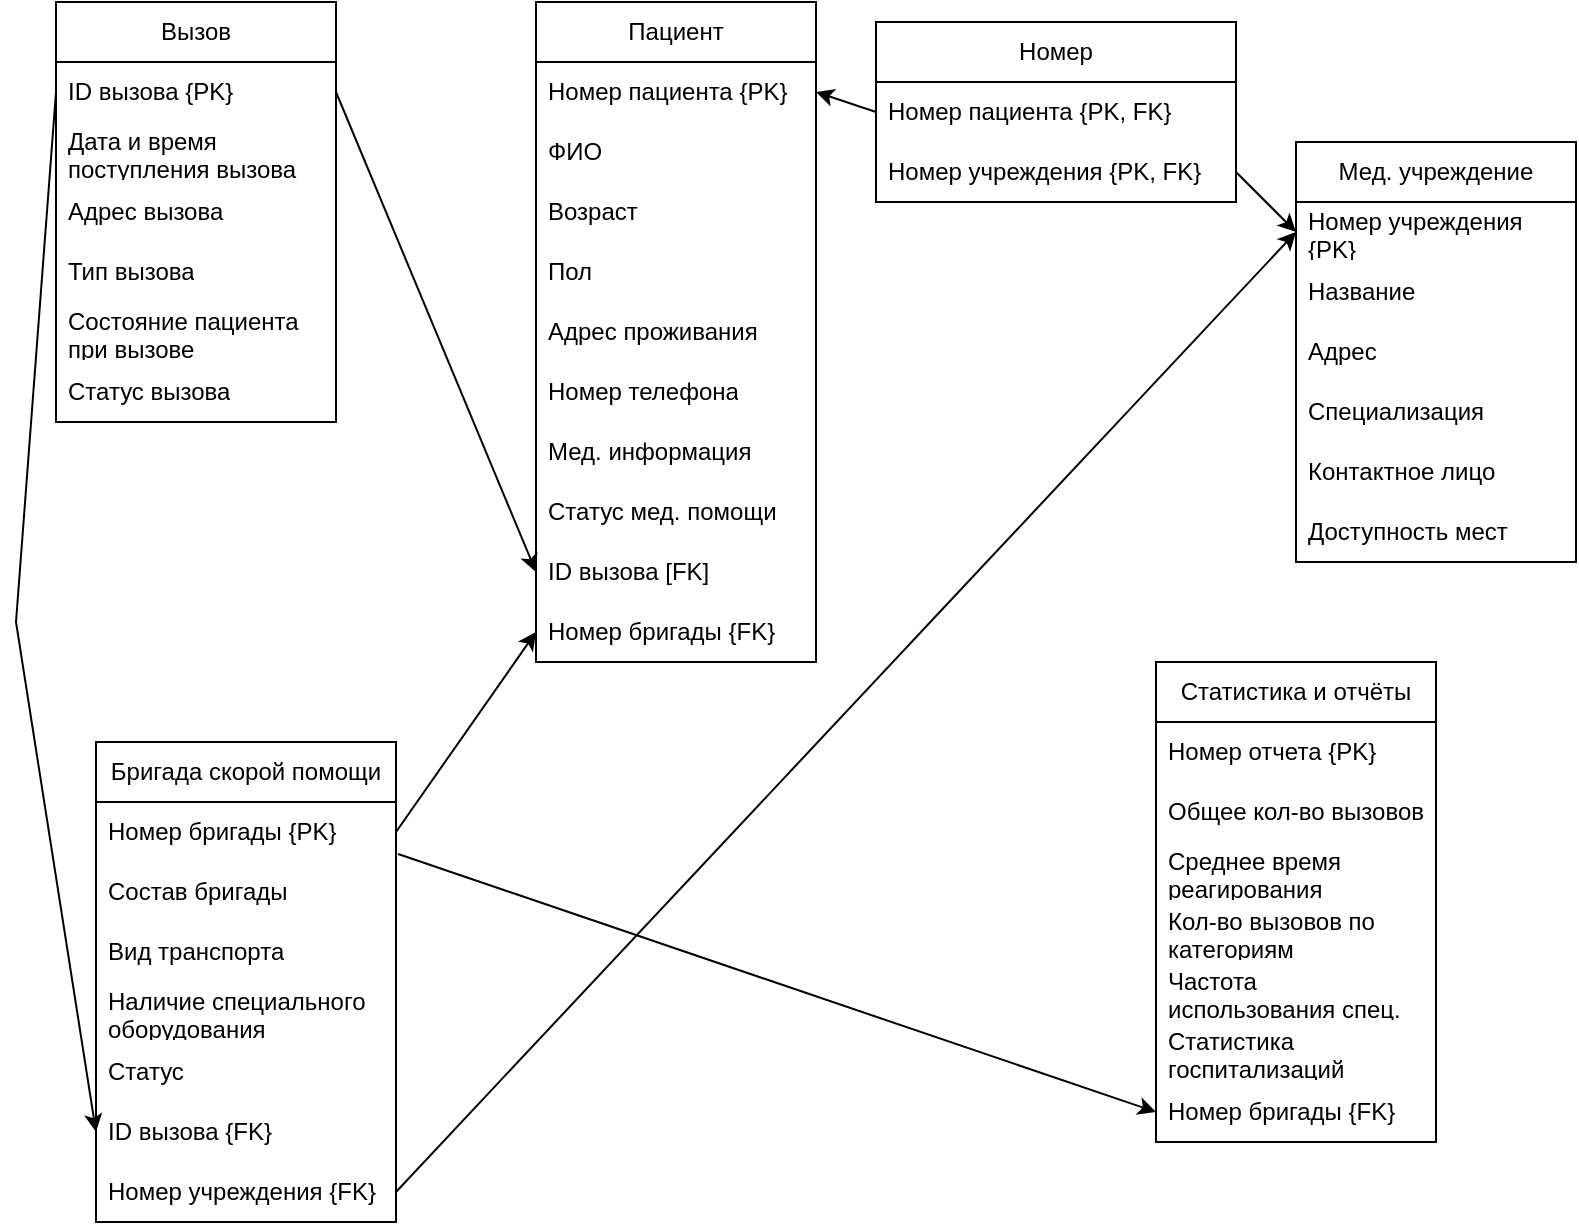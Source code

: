 <mxfile version="24.7.16">
  <diagram name="Страница — 1" id="pfIR4W9nzXt2r0haqiC9">
    <mxGraphModel dx="1200" dy="642" grid="1" gridSize="10" guides="1" tooltips="1" connect="1" arrows="1" fold="1" page="1" pageScale="1" pageWidth="827" pageHeight="1169" math="0" shadow="0">
      <root>
        <mxCell id="0" />
        <mxCell id="1" parent="0" />
        <mxCell id="OLFtVjzNPOQn5bA54bC7-1" value="Вызов" style="swimlane;fontStyle=0;childLayout=stackLayout;horizontal=1;startSize=30;horizontalStack=0;resizeParent=1;resizeParentMax=0;resizeLast=0;collapsible=1;marginBottom=0;whiteSpace=wrap;html=1;" parent="1" vertex="1">
          <mxGeometry x="40" y="10" width="140" height="210" as="geometry" />
        </mxCell>
        <mxCell id="OLFtVjzNPOQn5bA54bC7-2" value="ID вызова {PK}" style="text;strokeColor=none;fillColor=none;align=left;verticalAlign=middle;spacingLeft=4;spacingRight=4;overflow=hidden;points=[[0,0.5],[1,0.5]];portConstraint=eastwest;rotatable=0;whiteSpace=wrap;html=1;" parent="OLFtVjzNPOQn5bA54bC7-1" vertex="1">
          <mxGeometry y="30" width="140" height="30" as="geometry" />
        </mxCell>
        <mxCell id="OLFtVjzNPOQn5bA54bC7-3" value="Дата и время поступления вызова" style="text;strokeColor=none;fillColor=none;align=left;verticalAlign=middle;spacingLeft=4;spacingRight=4;overflow=hidden;points=[[0,0.5],[1,0.5]];portConstraint=eastwest;rotatable=0;whiteSpace=wrap;html=1;" parent="OLFtVjzNPOQn5bA54bC7-1" vertex="1">
          <mxGeometry y="60" width="140" height="30" as="geometry" />
        </mxCell>
        <mxCell id="OLFtVjzNPOQn5bA54bC7-4" value="Адрес вызова" style="text;strokeColor=none;fillColor=none;align=left;verticalAlign=middle;spacingLeft=4;spacingRight=4;overflow=hidden;points=[[0,0.5],[1,0.5]];portConstraint=eastwest;rotatable=0;whiteSpace=wrap;html=1;" parent="OLFtVjzNPOQn5bA54bC7-1" vertex="1">
          <mxGeometry y="90" width="140" height="30" as="geometry" />
        </mxCell>
        <mxCell id="OLFtVjzNPOQn5bA54bC7-5" value="Тип вызова" style="text;strokeColor=none;fillColor=none;align=left;verticalAlign=middle;spacingLeft=4;spacingRight=4;overflow=hidden;points=[[0,0.5],[1,0.5]];portConstraint=eastwest;rotatable=0;whiteSpace=wrap;html=1;" parent="OLFtVjzNPOQn5bA54bC7-1" vertex="1">
          <mxGeometry y="120" width="140" height="30" as="geometry" />
        </mxCell>
        <mxCell id="OLFtVjzNPOQn5bA54bC7-6" value="Состояние пациента при вызове" style="text;strokeColor=none;fillColor=none;align=left;verticalAlign=middle;spacingLeft=4;spacingRight=4;overflow=hidden;points=[[0,0.5],[1,0.5]];portConstraint=eastwest;rotatable=0;whiteSpace=wrap;html=1;" parent="OLFtVjzNPOQn5bA54bC7-1" vertex="1">
          <mxGeometry y="150" width="140" height="30" as="geometry" />
        </mxCell>
        <mxCell id="OLFtVjzNPOQn5bA54bC7-7" value="Статус вызова" style="text;strokeColor=none;fillColor=none;align=left;verticalAlign=middle;spacingLeft=4;spacingRight=4;overflow=hidden;points=[[0,0.5],[1,0.5]];portConstraint=eastwest;rotatable=0;whiteSpace=wrap;html=1;" parent="OLFtVjzNPOQn5bA54bC7-1" vertex="1">
          <mxGeometry y="180" width="140" height="30" as="geometry" />
        </mxCell>
        <mxCell id="OLFtVjzNPOQn5bA54bC7-8" value="Пациент" style="swimlane;fontStyle=0;childLayout=stackLayout;horizontal=1;startSize=30;horizontalStack=0;resizeParent=1;resizeParentMax=0;resizeLast=0;collapsible=1;marginBottom=0;whiteSpace=wrap;html=1;" parent="1" vertex="1">
          <mxGeometry x="280" y="10" width="140" height="330" as="geometry" />
        </mxCell>
        <mxCell id="OLFtVjzNPOQn5bA54bC7-30" value="Номер пациента {PK}" style="text;strokeColor=none;fillColor=none;align=left;verticalAlign=middle;spacingLeft=4;spacingRight=4;overflow=hidden;points=[[0,0.5],[1,0.5]];portConstraint=eastwest;rotatable=0;whiteSpace=wrap;html=1;" parent="OLFtVjzNPOQn5bA54bC7-8" vertex="1">
          <mxGeometry y="30" width="140" height="30" as="geometry" />
        </mxCell>
        <mxCell id="OLFtVjzNPOQn5bA54bC7-9" value="ФИО" style="text;strokeColor=none;fillColor=none;align=left;verticalAlign=middle;spacingLeft=4;spacingRight=4;overflow=hidden;points=[[0,0.5],[1,0.5]];portConstraint=eastwest;rotatable=0;whiteSpace=wrap;html=1;" parent="OLFtVjzNPOQn5bA54bC7-8" vertex="1">
          <mxGeometry y="60" width="140" height="30" as="geometry" />
        </mxCell>
        <mxCell id="OLFtVjzNPOQn5bA54bC7-10" value="Возраст" style="text;strokeColor=none;fillColor=none;align=left;verticalAlign=middle;spacingLeft=4;spacingRight=4;overflow=hidden;points=[[0,0.5],[1,0.5]];portConstraint=eastwest;rotatable=0;whiteSpace=wrap;html=1;" parent="OLFtVjzNPOQn5bA54bC7-8" vertex="1">
          <mxGeometry y="90" width="140" height="30" as="geometry" />
        </mxCell>
        <mxCell id="OLFtVjzNPOQn5bA54bC7-11" value="Пол" style="text;strokeColor=none;fillColor=none;align=left;verticalAlign=middle;spacingLeft=4;spacingRight=4;overflow=hidden;points=[[0,0.5],[1,0.5]];portConstraint=eastwest;rotatable=0;whiteSpace=wrap;html=1;" parent="OLFtVjzNPOQn5bA54bC7-8" vertex="1">
          <mxGeometry y="120" width="140" height="30" as="geometry" />
        </mxCell>
        <mxCell id="OLFtVjzNPOQn5bA54bC7-12" value="Адрес проживания" style="text;strokeColor=none;fillColor=none;align=left;verticalAlign=middle;spacingLeft=4;spacingRight=4;overflow=hidden;points=[[0,0.5],[1,0.5]];portConstraint=eastwest;rotatable=0;whiteSpace=wrap;html=1;" parent="OLFtVjzNPOQn5bA54bC7-8" vertex="1">
          <mxGeometry y="150" width="140" height="30" as="geometry" />
        </mxCell>
        <mxCell id="OLFtVjzNPOQn5bA54bC7-13" value="Номер телефона" style="text;strokeColor=none;fillColor=none;align=left;verticalAlign=middle;spacingLeft=4;spacingRight=4;overflow=hidden;points=[[0,0.5],[1,0.5]];portConstraint=eastwest;rotatable=0;whiteSpace=wrap;html=1;" parent="OLFtVjzNPOQn5bA54bC7-8" vertex="1">
          <mxGeometry y="180" width="140" height="30" as="geometry" />
        </mxCell>
        <mxCell id="OLFtVjzNPOQn5bA54bC7-14" value="Мед. информация" style="text;strokeColor=none;fillColor=none;align=left;verticalAlign=middle;spacingLeft=4;spacingRight=4;overflow=hidden;points=[[0,0.5],[1,0.5]];portConstraint=eastwest;rotatable=0;whiteSpace=wrap;html=1;" parent="OLFtVjzNPOQn5bA54bC7-8" vertex="1">
          <mxGeometry y="210" width="140" height="30" as="geometry" />
        </mxCell>
        <mxCell id="OLFtVjzNPOQn5bA54bC7-16" value="Статус мед. помощи" style="text;strokeColor=none;fillColor=none;align=left;verticalAlign=middle;spacingLeft=4;spacingRight=4;overflow=hidden;points=[[0,0.5],[1,0.5]];portConstraint=eastwest;rotatable=0;whiteSpace=wrap;html=1;" parent="OLFtVjzNPOQn5bA54bC7-8" vertex="1">
          <mxGeometry y="240" width="140" height="30" as="geometry" />
        </mxCell>
        <mxCell id="OT7OU6LyWukCMa7hL1BC-1" value="ID вызова [FK]" style="text;strokeColor=none;fillColor=none;align=left;verticalAlign=middle;spacingLeft=4;spacingRight=4;overflow=hidden;points=[[0,0.5],[1,0.5]];portConstraint=eastwest;rotatable=0;whiteSpace=wrap;html=1;" vertex="1" parent="OLFtVjzNPOQn5bA54bC7-8">
          <mxGeometry y="270" width="140" height="30" as="geometry" />
        </mxCell>
        <mxCell id="OT7OU6LyWukCMa7hL1BC-22" value="Номер бригады {FK}" style="text;strokeColor=none;fillColor=none;align=left;verticalAlign=middle;spacingLeft=4;spacingRight=4;overflow=hidden;points=[[0,0.5],[1,0.5]];portConstraint=eastwest;rotatable=0;whiteSpace=wrap;html=1;" vertex="1" parent="OLFtVjzNPOQn5bA54bC7-8">
          <mxGeometry y="300" width="140" height="30" as="geometry" />
        </mxCell>
        <mxCell id="OLFtVjzNPOQn5bA54bC7-17" value="Бригада скорой помощи" style="swimlane;fontStyle=0;childLayout=stackLayout;horizontal=1;startSize=30;horizontalStack=0;resizeParent=1;resizeParentMax=0;resizeLast=0;collapsible=1;marginBottom=0;whiteSpace=wrap;html=1;" parent="1" vertex="1">
          <mxGeometry x="60" y="380" width="150" height="240" as="geometry" />
        </mxCell>
        <mxCell id="OLFtVjzNPOQn5bA54bC7-18" value="Номер бригады {PK}" style="text;strokeColor=none;fillColor=none;align=left;verticalAlign=middle;spacingLeft=4;spacingRight=4;overflow=hidden;points=[[0,0.5],[1,0.5]];portConstraint=eastwest;rotatable=0;whiteSpace=wrap;html=1;" parent="OLFtVjzNPOQn5bA54bC7-17" vertex="1">
          <mxGeometry y="30" width="150" height="30" as="geometry" />
        </mxCell>
        <mxCell id="OLFtVjzNPOQn5bA54bC7-19" value="Состав бригады" style="text;strokeColor=none;fillColor=none;align=left;verticalAlign=middle;spacingLeft=4;spacingRight=4;overflow=hidden;points=[[0,0.5],[1,0.5]];portConstraint=eastwest;rotatable=0;whiteSpace=wrap;html=1;" parent="OLFtVjzNPOQn5bA54bC7-17" vertex="1">
          <mxGeometry y="60" width="150" height="30" as="geometry" />
        </mxCell>
        <mxCell id="OLFtVjzNPOQn5bA54bC7-20" value="Вид транспорта" style="text;strokeColor=none;fillColor=none;align=left;verticalAlign=middle;spacingLeft=4;spacingRight=4;overflow=hidden;points=[[0,0.5],[1,0.5]];portConstraint=eastwest;rotatable=0;whiteSpace=wrap;html=1;" parent="OLFtVjzNPOQn5bA54bC7-17" vertex="1">
          <mxGeometry y="90" width="150" height="30" as="geometry" />
        </mxCell>
        <mxCell id="OLFtVjzNPOQn5bA54bC7-21" value="Наличие специального оборудования" style="text;strokeColor=none;fillColor=none;align=left;verticalAlign=middle;spacingLeft=4;spacingRight=4;overflow=hidden;points=[[0,0.5],[1,0.5]];portConstraint=eastwest;rotatable=0;whiteSpace=wrap;html=1;" parent="OLFtVjzNPOQn5bA54bC7-17" vertex="1">
          <mxGeometry y="120" width="150" height="30" as="geometry" />
        </mxCell>
        <mxCell id="OLFtVjzNPOQn5bA54bC7-22" value="Статус" style="text;strokeColor=none;fillColor=none;align=left;verticalAlign=middle;spacingLeft=4;spacingRight=4;overflow=hidden;points=[[0,0.5],[1,0.5]];portConstraint=eastwest;rotatable=0;whiteSpace=wrap;html=1;" parent="OLFtVjzNPOQn5bA54bC7-17" vertex="1">
          <mxGeometry y="150" width="150" height="30" as="geometry" />
        </mxCell>
        <mxCell id="OT7OU6LyWukCMa7hL1BC-13" value="ID вызова {FK}" style="text;strokeColor=none;fillColor=none;align=left;verticalAlign=middle;spacingLeft=4;spacingRight=4;overflow=hidden;points=[[0,0.5],[1,0.5]];portConstraint=eastwest;rotatable=0;whiteSpace=wrap;html=1;" vertex="1" parent="OLFtVjzNPOQn5bA54bC7-17">
          <mxGeometry y="180" width="150" height="30" as="geometry" />
        </mxCell>
        <mxCell id="OT7OU6LyWukCMa7hL1BC-21" value="Номер учреждения {FK}" style="text;strokeColor=none;fillColor=none;align=left;verticalAlign=middle;spacingLeft=4;spacingRight=4;overflow=hidden;points=[[0,0.5],[1,0.5]];portConstraint=eastwest;rotatable=0;whiteSpace=wrap;html=1;" vertex="1" parent="OLFtVjzNPOQn5bA54bC7-17">
          <mxGeometry y="210" width="150" height="30" as="geometry" />
        </mxCell>
        <mxCell id="OLFtVjzNPOQn5bA54bC7-23" value="Мед. учреждение" style="swimlane;fontStyle=0;childLayout=stackLayout;horizontal=1;startSize=30;horizontalStack=0;resizeParent=1;resizeParentMax=0;resizeLast=0;collapsible=1;marginBottom=0;whiteSpace=wrap;html=1;" parent="1" vertex="1">
          <mxGeometry x="660" y="80" width="140" height="210" as="geometry" />
        </mxCell>
        <mxCell id="OLFtVjzNPOQn5bA54bC7-29" value="Номер учреждения {PK}" style="text;strokeColor=none;fillColor=none;align=left;verticalAlign=middle;spacingLeft=4;spacingRight=4;overflow=hidden;points=[[0,0.5],[1,0.5]];portConstraint=eastwest;rotatable=0;whiteSpace=wrap;html=1;" parent="OLFtVjzNPOQn5bA54bC7-23" vertex="1">
          <mxGeometry y="30" width="140" height="30" as="geometry" />
        </mxCell>
        <mxCell id="OLFtVjzNPOQn5bA54bC7-24" value="Название" style="text;strokeColor=none;fillColor=none;align=left;verticalAlign=middle;spacingLeft=4;spacingRight=4;overflow=hidden;points=[[0,0.5],[1,0.5]];portConstraint=eastwest;rotatable=0;whiteSpace=wrap;html=1;" parent="OLFtVjzNPOQn5bA54bC7-23" vertex="1">
          <mxGeometry y="60" width="140" height="30" as="geometry" />
        </mxCell>
        <mxCell id="OLFtVjzNPOQn5bA54bC7-25" value="Адрес" style="text;strokeColor=none;fillColor=none;align=left;verticalAlign=middle;spacingLeft=4;spacingRight=4;overflow=hidden;points=[[0,0.5],[1,0.5]];portConstraint=eastwest;rotatable=0;whiteSpace=wrap;html=1;" parent="OLFtVjzNPOQn5bA54bC7-23" vertex="1">
          <mxGeometry y="90" width="140" height="30" as="geometry" />
        </mxCell>
        <mxCell id="OLFtVjzNPOQn5bA54bC7-26" value="Специализация" style="text;strokeColor=none;fillColor=none;align=left;verticalAlign=middle;spacingLeft=4;spacingRight=4;overflow=hidden;points=[[0,0.5],[1,0.5]];portConstraint=eastwest;rotatable=0;whiteSpace=wrap;html=1;" parent="OLFtVjzNPOQn5bA54bC7-23" vertex="1">
          <mxGeometry y="120" width="140" height="30" as="geometry" />
        </mxCell>
        <mxCell id="OLFtVjzNPOQn5bA54bC7-27" value="Контактное лицо" style="text;strokeColor=none;fillColor=none;align=left;verticalAlign=middle;spacingLeft=4;spacingRight=4;overflow=hidden;points=[[0,0.5],[1,0.5]];portConstraint=eastwest;rotatable=0;whiteSpace=wrap;html=1;" parent="OLFtVjzNPOQn5bA54bC7-23" vertex="1">
          <mxGeometry y="150" width="140" height="30" as="geometry" />
        </mxCell>
        <mxCell id="OLFtVjzNPOQn5bA54bC7-28" value="Доступность мест" style="text;strokeColor=none;fillColor=none;align=left;verticalAlign=middle;spacingLeft=4;spacingRight=4;overflow=hidden;points=[[0,0.5],[1,0.5]];portConstraint=eastwest;rotatable=0;whiteSpace=wrap;html=1;" parent="OLFtVjzNPOQn5bA54bC7-23" vertex="1">
          <mxGeometry y="180" width="140" height="30" as="geometry" />
        </mxCell>
        <mxCell id="OLFtVjzNPOQn5bA54bC7-31" value="Статистика и отчёты" style="swimlane;fontStyle=0;childLayout=stackLayout;horizontal=1;startSize=30;horizontalStack=0;resizeParent=1;resizeParentMax=0;resizeLast=0;collapsible=1;marginBottom=0;whiteSpace=wrap;html=1;" parent="1" vertex="1">
          <mxGeometry x="590" y="340" width="140" height="240" as="geometry" />
        </mxCell>
        <mxCell id="OLFtVjzNPOQn5bA54bC7-37" value="Номер отчета {PK}" style="text;strokeColor=none;fillColor=none;align=left;verticalAlign=middle;spacingLeft=4;spacingRight=4;overflow=hidden;points=[[0,0.5],[1,0.5]];portConstraint=eastwest;rotatable=0;whiteSpace=wrap;html=1;" parent="OLFtVjzNPOQn5bA54bC7-31" vertex="1">
          <mxGeometry y="30" width="140" height="30" as="geometry" />
        </mxCell>
        <mxCell id="OLFtVjzNPOQn5bA54bC7-32" value="Общее кол-во вызовов" style="text;strokeColor=none;fillColor=none;align=left;verticalAlign=middle;spacingLeft=4;spacingRight=4;overflow=hidden;points=[[0,0.5],[1,0.5]];portConstraint=eastwest;rotatable=0;whiteSpace=wrap;html=1;" parent="OLFtVjzNPOQn5bA54bC7-31" vertex="1">
          <mxGeometry y="60" width="140" height="30" as="geometry" />
        </mxCell>
        <mxCell id="OLFtVjzNPOQn5bA54bC7-33" value="Среднее время реагирования" style="text;strokeColor=none;fillColor=none;align=left;verticalAlign=middle;spacingLeft=4;spacingRight=4;overflow=hidden;points=[[0,0.5],[1,0.5]];portConstraint=eastwest;rotatable=0;whiteSpace=wrap;html=1;" parent="OLFtVjzNPOQn5bA54bC7-31" vertex="1">
          <mxGeometry y="90" width="140" height="30" as="geometry" />
        </mxCell>
        <mxCell id="OLFtVjzNPOQn5bA54bC7-34" value="Кол-во вызовов по категориям" style="text;strokeColor=none;fillColor=none;align=left;verticalAlign=middle;spacingLeft=4;spacingRight=4;overflow=hidden;points=[[0,0.5],[1,0.5]];portConstraint=eastwest;rotatable=0;whiteSpace=wrap;html=1;" parent="OLFtVjzNPOQn5bA54bC7-31" vertex="1">
          <mxGeometry y="120" width="140" height="30" as="geometry" />
        </mxCell>
        <mxCell id="OLFtVjzNPOQn5bA54bC7-35" value="Частота использования спец. оборудования" style="text;strokeColor=none;fillColor=none;align=left;verticalAlign=middle;spacingLeft=4;spacingRight=4;overflow=hidden;points=[[0,0.5],[1,0.5]];portConstraint=eastwest;rotatable=0;whiteSpace=wrap;html=1;" parent="OLFtVjzNPOQn5bA54bC7-31" vertex="1">
          <mxGeometry y="150" width="140" height="30" as="geometry" />
        </mxCell>
        <mxCell id="OLFtVjzNPOQn5bA54bC7-36" value="Статистика госпитализаций" style="text;strokeColor=none;fillColor=none;align=left;verticalAlign=middle;spacingLeft=4;spacingRight=4;overflow=hidden;points=[[0,0.5],[1,0.5]];portConstraint=eastwest;rotatable=0;whiteSpace=wrap;html=1;" parent="OLFtVjzNPOQn5bA54bC7-31" vertex="1">
          <mxGeometry y="180" width="140" height="30" as="geometry" />
        </mxCell>
        <mxCell id="OT7OU6LyWukCMa7hL1BC-3" value="Номер бригады {FK}" style="text;strokeColor=none;fillColor=none;align=left;verticalAlign=middle;spacingLeft=4;spacingRight=4;overflow=hidden;points=[[0,0.5],[1,0.5]];portConstraint=eastwest;rotatable=0;whiteSpace=wrap;html=1;" vertex="1" parent="OLFtVjzNPOQn5bA54bC7-31">
          <mxGeometry y="210" width="140" height="30" as="geometry" />
        </mxCell>
        <mxCell id="OT7OU6LyWukCMa7hL1BC-4" value="" style="endArrow=classic;html=1;rounded=0;exitX=1.007;exitY=0.867;exitDx=0;exitDy=0;exitPerimeter=0;entryX=0;entryY=0.5;entryDx=0;entryDy=0;" edge="1" parent="1" source="OLFtVjzNPOQn5bA54bC7-18" target="OT7OU6LyWukCMa7hL1BC-3">
          <mxGeometry width="50" height="50" relative="1" as="geometry">
            <mxPoint x="390" y="310" as="sourcePoint" />
            <mxPoint x="440" y="260" as="targetPoint" />
          </mxGeometry>
        </mxCell>
        <mxCell id="OT7OU6LyWukCMa7hL1BC-5" value="Номер" style="swimlane;fontStyle=0;childLayout=stackLayout;horizontal=1;startSize=30;horizontalStack=0;resizeParent=1;resizeParentMax=0;resizeLast=0;collapsible=1;marginBottom=0;whiteSpace=wrap;html=1;" vertex="1" parent="1">
          <mxGeometry x="450" y="20" width="180" height="90" as="geometry" />
        </mxCell>
        <mxCell id="OT7OU6LyWukCMa7hL1BC-6" value="Номер пациента {PK, FK}" style="text;strokeColor=none;fillColor=none;align=left;verticalAlign=middle;spacingLeft=4;spacingRight=4;overflow=hidden;points=[[0,0.5],[1,0.5]];portConstraint=eastwest;rotatable=0;whiteSpace=wrap;html=1;" vertex="1" parent="OT7OU6LyWukCMa7hL1BC-5">
          <mxGeometry y="30" width="180" height="30" as="geometry" />
        </mxCell>
        <mxCell id="OT7OU6LyWukCMa7hL1BC-7" value="Номер учреждения {PK, FK}&amp;nbsp;" style="text;strokeColor=none;fillColor=none;align=left;verticalAlign=middle;spacingLeft=4;spacingRight=4;overflow=hidden;points=[[0,0.5],[1,0.5]];portConstraint=eastwest;rotatable=0;whiteSpace=wrap;html=1;" vertex="1" parent="OT7OU6LyWukCMa7hL1BC-5">
          <mxGeometry y="60" width="180" height="30" as="geometry" />
        </mxCell>
        <mxCell id="OT7OU6LyWukCMa7hL1BC-10" value="" style="endArrow=classic;html=1;rounded=0;exitX=1;exitY=0.5;exitDx=0;exitDy=0;entryX=0;entryY=0.5;entryDx=0;entryDy=0;" edge="1" parent="1" source="OLFtVjzNPOQn5bA54bC7-2" target="OT7OU6LyWukCMa7hL1BC-1">
          <mxGeometry width="50" height="50" relative="1" as="geometry">
            <mxPoint x="450" y="270" as="sourcePoint" />
            <mxPoint x="500" y="220" as="targetPoint" />
          </mxGeometry>
        </mxCell>
        <mxCell id="OT7OU6LyWukCMa7hL1BC-11" value="" style="endArrow=classic;html=1;rounded=0;exitX=0;exitY=0.5;exitDx=0;exitDy=0;entryX=1;entryY=0.5;entryDx=0;entryDy=0;" edge="1" parent="1" source="OT7OU6LyWukCMa7hL1BC-6" target="OLFtVjzNPOQn5bA54bC7-30">
          <mxGeometry width="50" height="50" relative="1" as="geometry">
            <mxPoint x="450" y="270" as="sourcePoint" />
            <mxPoint x="500" y="220" as="targetPoint" />
          </mxGeometry>
        </mxCell>
        <mxCell id="OT7OU6LyWukCMa7hL1BC-12" value="" style="endArrow=classic;html=1;rounded=0;exitX=1;exitY=0.5;exitDx=0;exitDy=0;entryX=0;entryY=0.5;entryDx=0;entryDy=0;" edge="1" parent="1" source="OT7OU6LyWukCMa7hL1BC-7" target="OLFtVjzNPOQn5bA54bC7-29">
          <mxGeometry width="50" height="50" relative="1" as="geometry">
            <mxPoint x="450" y="270" as="sourcePoint" />
            <mxPoint x="500" y="220" as="targetPoint" />
          </mxGeometry>
        </mxCell>
        <mxCell id="OT7OU6LyWukCMa7hL1BC-15" value="" style="endArrow=classic;html=1;rounded=0;exitX=0;exitY=0.5;exitDx=0;exitDy=0;entryX=0;entryY=0.5;entryDx=0;entryDy=0;" edge="1" parent="1" source="OLFtVjzNPOQn5bA54bC7-2" target="OT7OU6LyWukCMa7hL1BC-13">
          <mxGeometry width="50" height="50" relative="1" as="geometry">
            <mxPoint x="450" y="360" as="sourcePoint" />
            <mxPoint x="500" y="310" as="targetPoint" />
            <Array as="points">
              <mxPoint x="20" y="320" />
            </Array>
          </mxGeometry>
        </mxCell>
        <mxCell id="OT7OU6LyWukCMa7hL1BC-23" value="" style="endArrow=classic;html=1;rounded=0;exitX=1;exitY=0.5;exitDx=0;exitDy=0;entryX=0;entryY=0.5;entryDx=0;entryDy=0;" edge="1" parent="1" source="OLFtVjzNPOQn5bA54bC7-18" target="OT7OU6LyWukCMa7hL1BC-22">
          <mxGeometry width="50" height="50" relative="1" as="geometry">
            <mxPoint x="450" y="360" as="sourcePoint" />
            <mxPoint x="500" y="310" as="targetPoint" />
          </mxGeometry>
        </mxCell>
        <mxCell id="OT7OU6LyWukCMa7hL1BC-24" value="" style="endArrow=classic;html=1;rounded=0;exitX=1;exitY=0.5;exitDx=0;exitDy=0;entryX=0;entryY=0.5;entryDx=0;entryDy=0;" edge="1" parent="1" source="OT7OU6LyWukCMa7hL1BC-21" target="OLFtVjzNPOQn5bA54bC7-29">
          <mxGeometry width="50" height="50" relative="1" as="geometry">
            <mxPoint x="450" y="360" as="sourcePoint" />
            <mxPoint x="500" y="310" as="targetPoint" />
          </mxGeometry>
        </mxCell>
      </root>
    </mxGraphModel>
  </diagram>
</mxfile>
